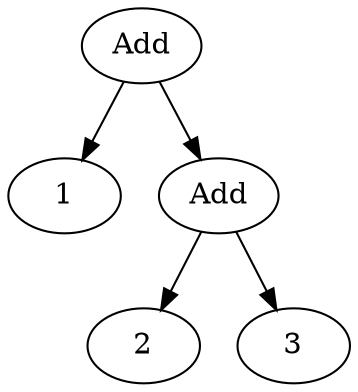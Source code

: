 digraph {
    one[label="1" class="value,disabled"]
    two[label="2" class="value"]
    three[label="3" class="value"]
    add1[label="Add" class="operator,disabled"]
    add2[label="Add" class="operator"]

    add1 -> one[class="disabled"]
    add1 -> add2[class="disabled"]
    add2 -> two
    add2 -> three
}
